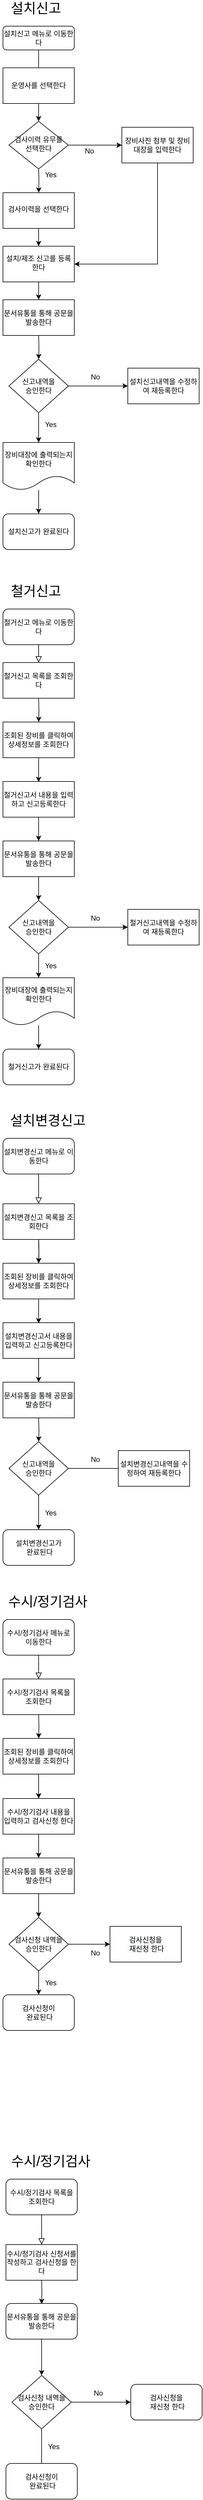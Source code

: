 <mxfile version="14.5.8" type="github">
  <diagram id="C5RBs43oDa-KdzZeNtuy" name="Page-1">
    <mxGraphModel dx="1422" dy="762" grid="1" gridSize="10" guides="1" tooltips="1" connect="1" arrows="1" fold="1" page="1" pageScale="1" pageWidth="827" pageHeight="1169" math="0" shadow="0">
      <root>
        <mxCell id="WIyWlLk6GJQsqaUBKTNV-0" />
        <mxCell id="WIyWlLk6GJQsqaUBKTNV-1" parent="WIyWlLk6GJQsqaUBKTNV-0" />
        <mxCell id="lxTzyP9Jyycn0VTd-L1F-77" value="" style="edgeStyle=orthogonalEdgeStyle;rounded=0;orthogonalLoop=1;jettySize=auto;html=1;" parent="WIyWlLk6GJQsqaUBKTNV-1" source="WIyWlLk6GJQsqaUBKTNV-3" edge="1">
          <mxGeometry relative="1" as="geometry">
            <mxPoint x="220" y="180" as="targetPoint" />
          </mxGeometry>
        </mxCell>
        <mxCell id="WIyWlLk6GJQsqaUBKTNV-3" value="설치신고 메뉴로 이동한다" style="rounded=1;whiteSpace=wrap;html=1;fontSize=12;glass=0;strokeWidth=1;shadow=0;" parent="WIyWlLk6GJQsqaUBKTNV-1" vertex="1">
          <mxGeometry x="160" y="80" width="120" height="40" as="geometry" />
        </mxCell>
        <mxCell id="Ld-m0rTdNNkQz6go5yyE-4" value="" style="edgeStyle=orthogonalEdgeStyle;rounded=0;orthogonalLoop=1;jettySize=auto;html=1;" parent="WIyWlLk6GJQsqaUBKTNV-1" edge="1">
          <mxGeometry relative="1" as="geometry">
            <mxPoint x="270" y="280" as="sourcePoint" />
            <mxPoint x="360" y="280" as="targetPoint" />
          </mxGeometry>
        </mxCell>
        <mxCell id="Ld-m0rTdNNkQz6go5yyE-38" value="" style="edgeStyle=orthogonalEdgeStyle;rounded=0;orthogonalLoop=1;jettySize=auto;html=1;" parent="WIyWlLk6GJQsqaUBKTNV-1" target="Ld-m0rTdNNkQz6go5yyE-37" edge="1">
          <mxGeometry relative="1" as="geometry">
            <mxPoint x="220" y="320" as="sourcePoint" />
          </mxGeometry>
        </mxCell>
        <mxCell id="WIyWlLk6GJQsqaUBKTNV-6" value="검사이력 유무를 선택한다" style="rhombus;whiteSpace=wrap;html=1;shadow=0;fontFamily=Helvetica;fontSize=12;align=center;strokeWidth=1;spacing=6;spacingTop=-4;" parent="WIyWlLk6GJQsqaUBKTNV-1" vertex="1">
          <mxGeometry x="170" y="240" width="100" height="80" as="geometry" />
        </mxCell>
        <mxCell id="Ld-m0rTdNNkQz6go5yyE-19" style="edgeStyle=orthogonalEdgeStyle;rounded=0;orthogonalLoop=1;jettySize=auto;html=1;entryX=1;entryY=0.5;entryDx=0;entryDy=0;" parent="WIyWlLk6GJQsqaUBKTNV-1" target="Ld-m0rTdNNkQz6go5yyE-39" edge="1">
          <mxGeometry relative="1" as="geometry">
            <mxPoint x="290" y="510" as="targetPoint" />
            <Array as="points">
              <mxPoint x="420" y="310" />
              <mxPoint x="420" y="480" />
            </Array>
            <mxPoint x="430" y="310" as="sourcePoint" />
          </mxGeometry>
        </mxCell>
        <mxCell id="Ld-m0rTdNNkQz6go5yyE-5" value="No" style="text;html=1;align=center;verticalAlign=middle;resizable=0;points=[];autosize=1;" parent="WIyWlLk6GJQsqaUBKTNV-1" vertex="1">
          <mxGeometry x="290" y="280" width="30" height="20" as="geometry" />
        </mxCell>
        <mxCell id="Ld-m0rTdNNkQz6go5yyE-27" value="" style="edgeStyle=orthogonalEdgeStyle;rounded=0;orthogonalLoop=1;jettySize=auto;html=1;entryX=0.5;entryY=0;entryDx=0;entryDy=0;" parent="WIyWlLk6GJQsqaUBKTNV-1" target="Ld-m0rTdNNkQz6go5yyE-28" edge="1">
          <mxGeometry relative="1" as="geometry">
            <mxPoint x="220" y="695" as="targetPoint" />
            <mxPoint x="220" y="600" as="sourcePoint" />
          </mxGeometry>
        </mxCell>
        <mxCell id="Ld-m0rTdNNkQz6go5yyE-46" value="" style="edgeStyle=orthogonalEdgeStyle;rounded=0;orthogonalLoop=1;jettySize=auto;html=1;" parent="WIyWlLk6GJQsqaUBKTNV-1" source="Ld-m0rTdNNkQz6go5yyE-28" edge="1">
          <mxGeometry relative="1" as="geometry">
            <mxPoint x="370" y="685" as="targetPoint" />
          </mxGeometry>
        </mxCell>
        <mxCell id="lxTzyP9Jyycn0VTd-L1F-40" value="" style="edgeStyle=orthogonalEdgeStyle;rounded=0;orthogonalLoop=1;jettySize=auto;html=1;" parent="WIyWlLk6GJQsqaUBKTNV-1" source="Ld-m0rTdNNkQz6go5yyE-28" target="lxTzyP9Jyycn0VTd-L1F-34" edge="1">
          <mxGeometry relative="1" as="geometry" />
        </mxCell>
        <mxCell id="Ld-m0rTdNNkQz6go5yyE-28" value="신고내역을 &lt;br&gt;승인한다" style="rhombus;whiteSpace=wrap;html=1;" parent="WIyWlLk6GJQsqaUBKTNV-1" vertex="1">
          <mxGeometry x="170" y="640" width="100" height="90" as="geometry" />
        </mxCell>
        <mxCell id="Ld-m0rTdNNkQz6go5yyE-31" value="No" style="text;html=1;align=center;verticalAlign=middle;resizable=0;points=[];autosize=1;" parent="WIyWlLk6GJQsqaUBKTNV-1" vertex="1">
          <mxGeometry x="300" y="660" width="30" height="20" as="geometry" />
        </mxCell>
        <mxCell id="Ld-m0rTdNNkQz6go5yyE-40" value="" style="edgeStyle=orthogonalEdgeStyle;rounded=0;orthogonalLoop=1;jettySize=auto;html=1;" parent="WIyWlLk6GJQsqaUBKTNV-1" source="Ld-m0rTdNNkQz6go5yyE-37" target="Ld-m0rTdNNkQz6go5yyE-39" edge="1">
          <mxGeometry relative="1" as="geometry" />
        </mxCell>
        <mxCell id="Ld-m0rTdNNkQz6go5yyE-37" value="검사이력을 선택한다" style="whiteSpace=wrap;html=1;shadow=0;strokeWidth=1;spacing=6;spacingTop=-4;" parent="WIyWlLk6GJQsqaUBKTNV-1" vertex="1">
          <mxGeometry x="160" y="360" width="120" height="60" as="geometry" />
        </mxCell>
        <mxCell id="Ld-m0rTdNNkQz6go5yyE-45" value="" style="edgeStyle=orthogonalEdgeStyle;rounded=0;orthogonalLoop=1;jettySize=auto;html=1;" parent="WIyWlLk6GJQsqaUBKTNV-1" source="Ld-m0rTdNNkQz6go5yyE-39" edge="1">
          <mxGeometry relative="1" as="geometry">
            <mxPoint x="220" y="540" as="targetPoint" />
          </mxGeometry>
        </mxCell>
        <mxCell id="Ld-m0rTdNNkQz6go5yyE-39" value="&lt;span&gt;설치/제조 신고를 등록한다&lt;/span&gt;" style="whiteSpace=wrap;html=1;shadow=0;strokeWidth=1;spacing=6;spacingTop=-4;" parent="WIyWlLk6GJQsqaUBKTNV-1" vertex="1">
          <mxGeometry x="160" y="450" width="120" height="60" as="geometry" />
        </mxCell>
        <mxCell id="Ld-m0rTdNNkQz6go5yyE-41" value="Yes" style="text;html=1;align=center;verticalAlign=middle;resizable=0;points=[];autosize=1;" parent="WIyWlLk6GJQsqaUBKTNV-1" vertex="1">
          <mxGeometry x="220" y="320" width="40" height="20" as="geometry" />
        </mxCell>
        <mxCell id="Ld-m0rTdNNkQz6go5yyE-42" value="Yes" style="text;html=1;align=center;verticalAlign=middle;resizable=0;points=[];autosize=1;" parent="WIyWlLk6GJQsqaUBKTNV-1" vertex="1">
          <mxGeometry x="220" y="740" width="40" height="20" as="geometry" />
        </mxCell>
        <mxCell id="Ld-m0rTdNNkQz6go5yyE-43" value="설치신고가 완료된다" style="rounded=1;whiteSpace=wrap;html=1;" parent="WIyWlLk6GJQsqaUBKTNV-1" vertex="1">
          <mxGeometry x="160" y="900" width="120" height="60" as="geometry" />
        </mxCell>
        <mxCell id="lxTzyP9Jyycn0VTd-L1F-11" value="" style="rounded=0;html=1;jettySize=auto;orthogonalLoop=1;fontSize=11;endArrow=block;endFill=0;endSize=8;strokeWidth=1;shadow=0;labelBackgroundColor=none;edgeStyle=orthogonalEdgeStyle;" parent="WIyWlLk6GJQsqaUBKTNV-1" source="lxTzyP9Jyycn0VTd-L1F-12" target="lxTzyP9Jyycn0VTd-L1F-33" edge="1">
          <mxGeometry relative="1" as="geometry">
            <mxPoint x="220" y="1150" as="targetPoint" />
          </mxGeometry>
        </mxCell>
        <mxCell id="lxTzyP9Jyycn0VTd-L1F-12" value="철거신고 메뉴로 이동한다" style="rounded=1;whiteSpace=wrap;html=1;fontSize=12;glass=0;strokeWidth=1;shadow=0;" parent="WIyWlLk6GJQsqaUBKTNV-1" vertex="1">
          <mxGeometry x="160" y="1060" width="120" height="60" as="geometry" />
        </mxCell>
        <mxCell id="lxTzyP9Jyycn0VTd-L1F-14" value="" style="edgeStyle=orthogonalEdgeStyle;rounded=0;orthogonalLoop=1;jettySize=auto;html=1;" parent="WIyWlLk6GJQsqaUBKTNV-1" edge="1">
          <mxGeometry relative="1" as="geometry">
            <mxPoint x="220" y="1210" as="sourcePoint" />
            <mxPoint x="220" y="1250" as="targetPoint" />
          </mxGeometry>
        </mxCell>
        <mxCell id="lxTzyP9Jyycn0VTd-L1F-84" value="" style="edgeStyle=orthogonalEdgeStyle;rounded=0;orthogonalLoop=1;jettySize=auto;html=1;" parent="WIyWlLk6GJQsqaUBKTNV-1" edge="1">
          <mxGeometry relative="1" as="geometry">
            <mxPoint x="220" y="1310" as="sourcePoint" />
            <mxPoint x="220" y="1351" as="targetPoint" />
          </mxGeometry>
        </mxCell>
        <mxCell id="lxTzyP9Jyycn0VTd-L1F-21" value="" style="edgeStyle=orthogonalEdgeStyle;rounded=0;orthogonalLoop=1;jettySize=auto;html=1;entryX=0.5;entryY=0;entryDx=0;entryDy=0;" parent="WIyWlLk6GJQsqaUBKTNV-1" source="lxTzyP9Jyycn0VTd-L1F-23" target="lxTzyP9Jyycn0VTd-L1F-36" edge="1">
          <mxGeometry relative="1" as="geometry">
            <mxPoint x="220" y="1970" as="targetPoint" />
          </mxGeometry>
        </mxCell>
        <mxCell id="lxTzyP9Jyycn0VTd-L1F-22" value="" style="edgeStyle=orthogonalEdgeStyle;rounded=0;orthogonalLoop=1;jettySize=auto;html=1;" parent="WIyWlLk6GJQsqaUBKTNV-1" source="lxTzyP9Jyycn0VTd-L1F-23" edge="1">
          <mxGeometry relative="1" as="geometry">
            <mxPoint x="370" y="1595" as="targetPoint" />
          </mxGeometry>
        </mxCell>
        <mxCell id="lxTzyP9Jyycn0VTd-L1F-23" value="신고내역을 &lt;br&gt;승인한다" style="rhombus;whiteSpace=wrap;html=1;" parent="WIyWlLk6GJQsqaUBKTNV-1" vertex="1">
          <mxGeometry x="170" y="1550" width="100" height="90" as="geometry" />
        </mxCell>
        <mxCell id="lxTzyP9Jyycn0VTd-L1F-24" value="No" style="text;html=1;align=center;verticalAlign=middle;resizable=0;points=[];autosize=1;" parent="WIyWlLk6GJQsqaUBKTNV-1" vertex="1">
          <mxGeometry x="300" y="1570" width="30" height="20" as="geometry" />
        </mxCell>
        <mxCell id="lxTzyP9Jyycn0VTd-L1F-31" value="Yes" style="text;html=1;align=center;verticalAlign=middle;resizable=0;points=[];autosize=1;" parent="WIyWlLk6GJQsqaUBKTNV-1" vertex="1">
          <mxGeometry x="220" y="1650" width="40" height="20" as="geometry" />
        </mxCell>
        <mxCell id="lxTzyP9Jyycn0VTd-L1F-32" value="철거신고가 완료된다" style="rounded=1;whiteSpace=wrap;html=1;" parent="WIyWlLk6GJQsqaUBKTNV-1" vertex="1">
          <mxGeometry x="160" y="1800" width="120" height="60" as="geometry" />
        </mxCell>
        <mxCell id="lxTzyP9Jyycn0VTd-L1F-33" value="철거신고 목록을 조회한다" style="rounded=0;whiteSpace=wrap;html=1;" parent="WIyWlLk6GJQsqaUBKTNV-1" vertex="1">
          <mxGeometry x="160" y="1150" width="120" height="60" as="geometry" />
        </mxCell>
        <mxCell id="lxTzyP9Jyycn0VTd-L1F-82" value="" style="edgeStyle=orthogonalEdgeStyle;rounded=0;orthogonalLoop=1;jettySize=auto;html=1;" parent="WIyWlLk6GJQsqaUBKTNV-1" source="lxTzyP9Jyycn0VTd-L1F-34" target="Ld-m0rTdNNkQz6go5yyE-43" edge="1">
          <mxGeometry relative="1" as="geometry" />
        </mxCell>
        <mxCell id="lxTzyP9Jyycn0VTd-L1F-34" value="장비대장에 출력되는지 확인한다" style="shape=document;whiteSpace=wrap;html=1;boundedLbl=1;" parent="WIyWlLk6GJQsqaUBKTNV-1" vertex="1">
          <mxGeometry x="160" y="780" width="120" height="80" as="geometry" />
        </mxCell>
        <mxCell id="lxTzyP9Jyycn0VTd-L1F-38" value="" style="edgeStyle=orthogonalEdgeStyle;rounded=0;orthogonalLoop=1;jettySize=auto;html=1;" parent="WIyWlLk6GJQsqaUBKTNV-1" source="lxTzyP9Jyycn0VTd-L1F-36" target="lxTzyP9Jyycn0VTd-L1F-32" edge="1">
          <mxGeometry relative="1" as="geometry" />
        </mxCell>
        <mxCell id="lxTzyP9Jyycn0VTd-L1F-36" value="장비대장에 출력되는지 확인한다" style="shape=document;whiteSpace=wrap;html=1;boundedLbl=1;" parent="WIyWlLk6GJQsqaUBKTNV-1" vertex="1">
          <mxGeometry x="160" y="1680" width="120" height="80" as="geometry" />
        </mxCell>
        <mxCell id="lxTzyP9Jyycn0VTd-L1F-42" value="" style="rounded=0;html=1;jettySize=auto;orthogonalLoop=1;fontSize=11;endArrow=block;endFill=0;endSize=8;strokeWidth=1;shadow=0;labelBackgroundColor=none;edgeStyle=orthogonalEdgeStyle;" parent="WIyWlLk6GJQsqaUBKTNV-1" source="lxTzyP9Jyycn0VTd-L1F-43" edge="1">
          <mxGeometry relative="1" as="geometry">
            <mxPoint x="220" y="2060" as="targetPoint" />
          </mxGeometry>
        </mxCell>
        <mxCell id="lxTzyP9Jyycn0VTd-L1F-43" value="설치변경신고 메뉴로 이동한다" style="rounded=1;whiteSpace=wrap;html=1;fontSize=12;glass=0;strokeWidth=1;shadow=0;" parent="WIyWlLk6GJQsqaUBKTNV-1" vertex="1">
          <mxGeometry x="160" y="1950" width="120" height="60" as="geometry" />
        </mxCell>
        <mxCell id="lxTzyP9Jyycn0VTd-L1F-44" value="" style="edgeStyle=orthogonalEdgeStyle;rounded=0;orthogonalLoop=1;jettySize=auto;html=1;" parent="WIyWlLk6GJQsqaUBKTNV-1" edge="1">
          <mxGeometry relative="1" as="geometry">
            <mxPoint x="220" y="2120" as="sourcePoint" />
            <mxPoint x="220" y="2160" as="targetPoint" />
          </mxGeometry>
        </mxCell>
        <mxCell id="lxTzyP9Jyycn0VTd-L1F-45" value="" style="edgeStyle=orthogonalEdgeStyle;rounded=0;orthogonalLoop=1;jettySize=auto;html=1;entryX=0.5;entryY=0;entryDx=0;entryDy=0;" parent="WIyWlLk6GJQsqaUBKTNV-1" target="lxTzyP9Jyycn0VTd-L1F-49" edge="1">
          <mxGeometry relative="1" as="geometry">
            <mxPoint x="220" y="2726" as="targetPoint" />
            <mxPoint x="220" y="2420" as="sourcePoint" />
          </mxGeometry>
        </mxCell>
        <mxCell id="lxTzyP9Jyycn0VTd-L1F-47" value="" style="edgeStyle=orthogonalEdgeStyle;rounded=0;orthogonalLoop=1;jettySize=auto;html=1;entryX=0.5;entryY=0;entryDx=0;entryDy=0;" parent="WIyWlLk6GJQsqaUBKTNV-1" source="lxTzyP9Jyycn0VTd-L1F-49" edge="1" target="lxTzyP9Jyycn0VTd-L1F-54">
          <mxGeometry relative="1" as="geometry">
            <mxPoint x="220" y="2630" as="targetPoint" />
          </mxGeometry>
        </mxCell>
        <mxCell id="lxTzyP9Jyycn0VTd-L1F-48" value="" style="edgeStyle=orthogonalEdgeStyle;rounded=0;orthogonalLoop=1;jettySize=auto;html=1;" parent="WIyWlLk6GJQsqaUBKTNV-1" source="lxTzyP9Jyycn0VTd-L1F-49" edge="1">
          <mxGeometry relative="1" as="geometry">
            <mxPoint x="370" y="2505" as="targetPoint" />
          </mxGeometry>
        </mxCell>
        <mxCell id="lxTzyP9Jyycn0VTd-L1F-49" value="신고내역을 &lt;br&gt;승인한다" style="rhombus;whiteSpace=wrap;html=1;" parent="WIyWlLk6GJQsqaUBKTNV-1" vertex="1">
          <mxGeometry x="170" y="2460" width="100" height="90" as="geometry" />
        </mxCell>
        <mxCell id="lxTzyP9Jyycn0VTd-L1F-50" value="No" style="text;html=1;align=center;verticalAlign=middle;resizable=0;points=[];autosize=1;" parent="WIyWlLk6GJQsqaUBKTNV-1" vertex="1">
          <mxGeometry x="300" y="2480" width="30" height="20" as="geometry" />
        </mxCell>
        <mxCell id="lxTzyP9Jyycn0VTd-L1F-53" value="Yes" style="text;html=1;align=center;verticalAlign=middle;resizable=0;points=[];autosize=1;" parent="WIyWlLk6GJQsqaUBKTNV-1" vertex="1">
          <mxGeometry x="220" y="2570" width="40" height="20" as="geometry" />
        </mxCell>
        <mxCell id="lxTzyP9Jyycn0VTd-L1F-54" value="설치변경신고가&lt;br&gt;&amp;nbsp;완료된다" style="rounded=1;whiteSpace=wrap;html=1;" parent="WIyWlLk6GJQsqaUBKTNV-1" vertex="1">
          <mxGeometry x="160" y="2608" width="120" height="60" as="geometry" />
        </mxCell>
        <mxCell id="lxTzyP9Jyycn0VTd-L1F-59" value="&lt;font style=&quot;font-size: 23px&quot;&gt;설치신고&lt;/font&gt;" style="text;html=1;align=center;verticalAlign=middle;resizable=0;points=[];autosize=1;strokeColor=none;" parent="WIyWlLk6GJQsqaUBKTNV-1" vertex="1">
          <mxGeometry x="160" y="40" width="110" height="20" as="geometry" />
        </mxCell>
        <mxCell id="lxTzyP9Jyycn0VTd-L1F-60" value="&lt;font style=&quot;font-size: 23px&quot;&gt;설치변경신고&lt;/font&gt;" style="text;html=1;align=center;verticalAlign=middle;resizable=0;points=[];autosize=1;strokeColor=none;" parent="WIyWlLk6GJQsqaUBKTNV-1" vertex="1">
          <mxGeometry x="160" y="1910" width="150" height="20" as="geometry" />
        </mxCell>
        <mxCell id="lxTzyP9Jyycn0VTd-L1F-61" value="&lt;font style=&quot;font-size: 23px&quot;&gt;철거신고&lt;/font&gt;" style="text;html=1;align=center;verticalAlign=middle;resizable=0;points=[];autosize=1;strokeColor=none;" parent="WIyWlLk6GJQsqaUBKTNV-1" vertex="1">
          <mxGeometry x="160" y="1020" width="110" height="20" as="geometry" />
        </mxCell>
        <mxCell id="lxTzyP9Jyycn0VTd-L1F-62" value="" style="rounded=0;html=1;jettySize=auto;orthogonalLoop=1;fontSize=11;endArrow=block;endFill=0;endSize=8;strokeWidth=1;shadow=0;labelBackgroundColor=none;edgeStyle=orthogonalEdgeStyle;" parent="WIyWlLk6GJQsqaUBKTNV-1" source="lxTzyP9Jyycn0VTd-L1F-63" target="lxTzyP9Jyycn0VTd-L1F-74" edge="1">
          <mxGeometry relative="1" as="geometry">
            <mxPoint x="220" y="2849" as="targetPoint" />
          </mxGeometry>
        </mxCell>
        <mxCell id="lxTzyP9Jyycn0VTd-L1F-63" value="수시/정기검사 메뉴로 이동한다" style="rounded=1;whiteSpace=wrap;html=1;fontSize=12;glass=0;strokeWidth=1;shadow=0;" parent="WIyWlLk6GJQsqaUBKTNV-1" vertex="1">
          <mxGeometry x="160" y="2759" width="120" height="60" as="geometry" />
        </mxCell>
        <mxCell id="lxTzyP9Jyycn0VTd-L1F-64" value="" style="edgeStyle=orthogonalEdgeStyle;rounded=0;orthogonalLoop=1;jettySize=auto;html=1;" parent="WIyWlLk6GJQsqaUBKTNV-1" edge="1">
          <mxGeometry relative="1" as="geometry">
            <mxPoint x="220" y="2919" as="sourcePoint" />
            <mxPoint x="220" y="2959" as="targetPoint" />
          </mxGeometry>
        </mxCell>
        <mxCell id="lxTzyP9Jyycn0VTd-L1F-65" value="" style="edgeStyle=orthogonalEdgeStyle;rounded=0;orthogonalLoop=1;jettySize=auto;html=1;entryX=0.5;entryY=0;entryDx=0;entryDy=0;" parent="WIyWlLk6GJQsqaUBKTNV-1" target="lxTzyP9Jyycn0VTd-L1F-69" edge="1">
          <mxGeometry relative="1" as="geometry">
            <mxPoint x="215" y="3535" as="targetPoint" />
            <mxPoint x="215" y="3220" as="sourcePoint" />
            <Array as="points">
              <mxPoint x="220" y="3220" />
            </Array>
          </mxGeometry>
        </mxCell>
        <mxCell id="lxTzyP9Jyycn0VTd-L1F-67" value="" style="edgeStyle=orthogonalEdgeStyle;rounded=0;orthogonalLoop=1;jettySize=auto;html=1;" parent="WIyWlLk6GJQsqaUBKTNV-1" source="lxTzyP9Jyycn0VTd-L1F-69" edge="1">
          <mxGeometry relative="1" as="geometry">
            <mxPoint x="220" y="3390" as="targetPoint" />
          </mxGeometry>
        </mxCell>
        <mxCell id="lxTzyP9Jyycn0VTd-L1F-68" value="" style="edgeStyle=orthogonalEdgeStyle;rounded=0;orthogonalLoop=1;jettySize=auto;html=1;entryX=0;entryY=0.5;entryDx=0;entryDy=0;" parent="WIyWlLk6GJQsqaUBKTNV-1" source="lxTzyP9Jyycn0VTd-L1F-69" target="wN_w3vvfWrjO0FIOCe-q-33" edge="1">
          <mxGeometry relative="1" as="geometry">
            <mxPoint x="345" y="3305" as="targetPoint" />
          </mxGeometry>
        </mxCell>
        <mxCell id="lxTzyP9Jyycn0VTd-L1F-69" value="검사신청 내역을 &lt;br&gt;승인한다" style="rhombus;whiteSpace=wrap;html=1;" parent="WIyWlLk6GJQsqaUBKTNV-1" vertex="1">
          <mxGeometry x="170" y="3260" width="100" height="90" as="geometry" />
        </mxCell>
        <mxCell id="lxTzyP9Jyycn0VTd-L1F-70" value="No" style="text;html=1;align=center;verticalAlign=middle;resizable=0;points=[];autosize=1;" parent="WIyWlLk6GJQsqaUBKTNV-1" vertex="1">
          <mxGeometry x="300" y="3310" width="30" height="20" as="geometry" />
        </mxCell>
        <mxCell id="lxTzyP9Jyycn0VTd-L1F-72" value="Yes" style="text;html=1;align=center;verticalAlign=middle;resizable=0;points=[];autosize=1;" parent="WIyWlLk6GJQsqaUBKTNV-1" vertex="1">
          <mxGeometry x="220" y="3360" width="40" height="20" as="geometry" />
        </mxCell>
        <mxCell id="lxTzyP9Jyycn0VTd-L1F-73" value="검사신청이&lt;br&gt;&amp;nbsp;완료된다" style="rounded=1;whiteSpace=wrap;html=1;" parent="WIyWlLk6GJQsqaUBKTNV-1" vertex="1">
          <mxGeometry x="160" y="3390" width="120" height="60" as="geometry" />
        </mxCell>
        <mxCell id="lxTzyP9Jyycn0VTd-L1F-74" value="수시/정기검사 목록을 조회한다" style="rounded=0;whiteSpace=wrap;html=1;" parent="WIyWlLk6GJQsqaUBKTNV-1" vertex="1">
          <mxGeometry x="160" y="2859" width="120" height="60" as="geometry" />
        </mxCell>
        <mxCell id="lxTzyP9Jyycn0VTd-L1F-75" value="&lt;font style=&quot;font-size: 23px&quot;&gt;수시/정기검사&lt;/font&gt;" style="text;html=1;align=center;verticalAlign=middle;resizable=0;points=[];autosize=1;strokeColor=none;" parent="WIyWlLk6GJQsqaUBKTNV-1" vertex="1">
          <mxGeometry x="155" y="2719" width="160" height="20" as="geometry" />
        </mxCell>
        <mxCell id="lxTzyP9Jyycn0VTd-L1F-80" style="edgeStyle=orthogonalEdgeStyle;rounded=0;orthogonalLoop=1;jettySize=auto;html=1;exitX=0.5;exitY=1;exitDx=0;exitDy=0;entryX=0.5;entryY=0;entryDx=0;entryDy=0;" parent="WIyWlLk6GJQsqaUBKTNV-1" source="lxTzyP9Jyycn0VTd-L1F-79" target="WIyWlLk6GJQsqaUBKTNV-6" edge="1">
          <mxGeometry relative="1" as="geometry" />
        </mxCell>
        <mxCell id="lxTzyP9Jyycn0VTd-L1F-79" value="운영사를 선택한다" style="rounded=0;whiteSpace=wrap;html=1;" parent="WIyWlLk6GJQsqaUBKTNV-1" vertex="1">
          <mxGeometry x="160" y="150" width="120" height="60" as="geometry" />
        </mxCell>
        <mxCell id="lxTzyP9Jyycn0VTd-L1F-86" value="&lt;span&gt;조회된 장비를 클릭하여 상세정보를 조회한다&lt;/span&gt;" style="rounded=0;whiteSpace=wrap;html=1;" parent="WIyWlLk6GJQsqaUBKTNV-1" vertex="1">
          <mxGeometry x="160" y="1250" width="120" height="60" as="geometry" />
        </mxCell>
        <mxCell id="lxTzyP9Jyycn0VTd-L1F-93" value="" style="edgeStyle=orthogonalEdgeStyle;rounded=0;orthogonalLoop=1;jettySize=auto;html=1;" parent="WIyWlLk6GJQsqaUBKTNV-1" source="lxTzyP9Jyycn0VTd-L1F-87" target="lxTzyP9Jyycn0VTd-L1F-91" edge="1">
          <mxGeometry relative="1" as="geometry" />
        </mxCell>
        <mxCell id="lxTzyP9Jyycn0VTd-L1F-87" value="&lt;span&gt;철거신고서 내용을 입력하고 신고등록한다&lt;/span&gt;" style="rounded=0;whiteSpace=wrap;html=1;" parent="WIyWlLk6GJQsqaUBKTNV-1" vertex="1">
          <mxGeometry x="160" y="1350" width="120" height="60" as="geometry" />
        </mxCell>
        <mxCell id="lxTzyP9Jyycn0VTd-L1F-88" value="철거신고내역을 수정하여 재등록한다" style="rounded=0;whiteSpace=wrap;html=1;" parent="WIyWlLk6GJQsqaUBKTNV-1" vertex="1">
          <mxGeometry x="370" y="1565" width="120" height="60" as="geometry" />
        </mxCell>
        <mxCell id="lxTzyP9Jyycn0VTd-L1F-89" value="&lt;span&gt;설치신고내역을 수정하여 재등록한다&lt;/span&gt;" style="rounded=0;whiteSpace=wrap;html=1;" parent="WIyWlLk6GJQsqaUBKTNV-1" vertex="1">
          <mxGeometry x="370" y="655" width="120" height="60" as="geometry" />
        </mxCell>
        <mxCell id="lxTzyP9Jyycn0VTd-L1F-90" value="&lt;span&gt;장비사진 첨부 및 장비대장을 입력한다&lt;/span&gt;" style="rounded=0;whiteSpace=wrap;html=1;" parent="WIyWlLk6GJQsqaUBKTNV-1" vertex="1">
          <mxGeometry x="360" y="250" width="120" height="60" as="geometry" />
        </mxCell>
        <mxCell id="lxTzyP9Jyycn0VTd-L1F-94" value="" style="edgeStyle=orthogonalEdgeStyle;rounded=0;orthogonalLoop=1;jettySize=auto;html=1;" parent="WIyWlLk6GJQsqaUBKTNV-1" source="lxTzyP9Jyycn0VTd-L1F-91" target="lxTzyP9Jyycn0VTd-L1F-23" edge="1">
          <mxGeometry relative="1" as="geometry" />
        </mxCell>
        <mxCell id="lxTzyP9Jyycn0VTd-L1F-91" value="&lt;span&gt;문서유통을 통해 공문을 발송한다&lt;/span&gt;" style="rounded=0;whiteSpace=wrap;html=1;" parent="WIyWlLk6GJQsqaUBKTNV-1" vertex="1">
          <mxGeometry x="160" y="1450" width="120" height="60" as="geometry" />
        </mxCell>
        <mxCell id="wN_w3vvfWrjO0FIOCe-q-0" value="" style="edgeStyle=orthogonalEdgeStyle;rounded=0;orthogonalLoop=1;jettySize=auto;html=1;" edge="1" parent="WIyWlLk6GJQsqaUBKTNV-1">
          <mxGeometry relative="1" as="geometry">
            <mxPoint x="220" y="2120" as="sourcePoint" />
            <mxPoint x="220" y="2160" as="targetPoint" />
          </mxGeometry>
        </mxCell>
        <mxCell id="wN_w3vvfWrjO0FIOCe-q-1" value="" style="edgeStyle=orthogonalEdgeStyle;rounded=0;orthogonalLoop=1;jettySize=auto;html=1;" edge="1" parent="WIyWlLk6GJQsqaUBKTNV-1">
          <mxGeometry relative="1" as="geometry">
            <mxPoint x="220" y="2220" as="sourcePoint" />
            <mxPoint x="220" y="2261" as="targetPoint" />
          </mxGeometry>
        </mxCell>
        <mxCell id="wN_w3vvfWrjO0FIOCe-q-2" value="설치변경신고 목록을 조회한다" style="rounded=0;whiteSpace=wrap;html=1;" vertex="1" parent="WIyWlLk6GJQsqaUBKTNV-1">
          <mxGeometry x="160" y="2060" width="120" height="60" as="geometry" />
        </mxCell>
        <mxCell id="wN_w3vvfWrjO0FIOCe-q-3" value="&lt;span&gt;조회된 장비를 클릭하여 상세정보를 조회한다&lt;/span&gt;" style="rounded=0;whiteSpace=wrap;html=1;" vertex="1" parent="WIyWlLk6GJQsqaUBKTNV-1">
          <mxGeometry x="160" y="2160" width="120" height="60" as="geometry" />
        </mxCell>
        <mxCell id="wN_w3vvfWrjO0FIOCe-q-6" value="" style="edgeStyle=orthogonalEdgeStyle;rounded=0;orthogonalLoop=1;jettySize=auto;html=1;" edge="1" parent="WIyWlLk6GJQsqaUBKTNV-1" source="wN_w3vvfWrjO0FIOCe-q-4" target="wN_w3vvfWrjO0FIOCe-q-5">
          <mxGeometry relative="1" as="geometry" />
        </mxCell>
        <mxCell id="wN_w3vvfWrjO0FIOCe-q-4" value="&lt;span&gt;설치변경신고서 내용을 입력하고 신고등록한다&lt;/span&gt;" style="rounded=0;whiteSpace=wrap;html=1;" vertex="1" parent="WIyWlLk6GJQsqaUBKTNV-1">
          <mxGeometry x="160" y="2260" width="120" height="60" as="geometry" />
        </mxCell>
        <mxCell id="wN_w3vvfWrjO0FIOCe-q-5" value="&#xa;&#xa;&lt;span style=&quot;color: rgb(0, 0, 0); font-family: helvetica; font-size: 12px; font-style: normal; font-weight: 400; letter-spacing: normal; text-align: center; text-indent: 0px; text-transform: none; word-spacing: 0px; background-color: rgb(248, 249, 250); display: inline; float: none;&quot;&gt;문서유통을 통해 공문을 발송한다&lt;/span&gt;&#xa;&#xa;" style="rounded=0;whiteSpace=wrap;html=1;" vertex="1" parent="WIyWlLk6GJQsqaUBKTNV-1">
          <mxGeometry x="160" y="2360" width="120" height="60" as="geometry" />
        </mxCell>
        <mxCell id="wN_w3vvfWrjO0FIOCe-q-7" value="설치변경신고내역을 수정하여 재등록한다" style="rounded=0;whiteSpace=wrap;html=1;" vertex="1" parent="WIyWlLk6GJQsqaUBKTNV-1">
          <mxGeometry x="354" y="2475" width="120" height="60" as="geometry" />
        </mxCell>
        <mxCell id="wN_w3vvfWrjO0FIOCe-q-8" value="&#xa;&#xa;&lt;span style=&quot;color: rgb(0, 0, 0); font-family: helvetica; font-size: 12px; font-style: normal; font-weight: 400; letter-spacing: normal; text-align: center; text-indent: 0px; text-transform: none; word-spacing: 0px; background-color: rgb(248, 249, 250); display: inline; float: none;&quot;&gt;문서유통을 통해 공문을 발송한다&lt;/span&gt;&#xa;&#xa;" style="rounded=0;whiteSpace=wrap;html=1;" vertex="1" parent="WIyWlLk6GJQsqaUBKTNV-1">
          <mxGeometry x="160" y="540" width="120" height="60" as="geometry" />
        </mxCell>
        <mxCell id="wN_w3vvfWrjO0FIOCe-q-9" value="" style="rounded=0;html=1;jettySize=auto;orthogonalLoop=1;fontSize=11;endArrow=block;endFill=0;endSize=8;strokeWidth=1;shadow=0;labelBackgroundColor=none;edgeStyle=orthogonalEdgeStyle;" edge="1" parent="WIyWlLk6GJQsqaUBKTNV-1" source="wN_w3vvfWrjO0FIOCe-q-10" target="wN_w3vvfWrjO0FIOCe-q-21">
          <mxGeometry relative="1" as="geometry">
            <mxPoint x="225" y="3790" as="targetPoint" />
          </mxGeometry>
        </mxCell>
        <mxCell id="wN_w3vvfWrjO0FIOCe-q-10" value="수시/정기검사 목록을 조회한다" style="rounded=1;whiteSpace=wrap;html=1;fontSize=12;glass=0;strokeWidth=1;shadow=0;" vertex="1" parent="WIyWlLk6GJQsqaUBKTNV-1">
          <mxGeometry x="165" y="3700" width="120" height="60" as="geometry" />
        </mxCell>
        <mxCell id="wN_w3vvfWrjO0FIOCe-q-11" value="" style="edgeStyle=orthogonalEdgeStyle;rounded=0;orthogonalLoop=1;jettySize=auto;html=1;" edge="1" parent="WIyWlLk6GJQsqaUBKTNV-1">
          <mxGeometry relative="1" as="geometry">
            <mxPoint x="225" y="3870" as="sourcePoint" />
            <mxPoint x="225" y="3910" as="targetPoint" />
          </mxGeometry>
        </mxCell>
        <mxCell id="wN_w3vvfWrjO0FIOCe-q-12" value="" style="edgeStyle=orthogonalEdgeStyle;rounded=0;orthogonalLoop=1;jettySize=auto;html=1;entryX=0.5;entryY=0;entryDx=0;entryDy=0;" edge="1" parent="WIyWlLk6GJQsqaUBKTNV-1" source="wN_w3vvfWrjO0FIOCe-q-13" target="wN_w3vvfWrjO0FIOCe-q-16">
          <mxGeometry relative="1" as="geometry">
            <mxPoint x="225" y="4275" as="targetPoint" />
          </mxGeometry>
        </mxCell>
        <mxCell id="wN_w3vvfWrjO0FIOCe-q-13" value="문서유통을 통해 공문을 발송한다" style="whiteSpace=wrap;html=1;rounded=1;shadow=0;strokeWidth=1;glass=0;" vertex="1" parent="WIyWlLk6GJQsqaUBKTNV-1">
          <mxGeometry x="165" y="3909" width="120" height="60" as="geometry" />
        </mxCell>
        <mxCell id="wN_w3vvfWrjO0FIOCe-q-14" value="" style="edgeStyle=orthogonalEdgeStyle;rounded=0;orthogonalLoop=1;jettySize=auto;html=1;entryX=0.5;entryY=0;entryDx=0;entryDy=0;" edge="1" parent="WIyWlLk6GJQsqaUBKTNV-1" source="wN_w3vvfWrjO0FIOCe-q-16">
          <mxGeometry relative="1" as="geometry">
            <mxPoint x="225" y="4200" as="targetPoint" />
          </mxGeometry>
        </mxCell>
        <mxCell id="wN_w3vvfWrjO0FIOCe-q-15" value="" style="edgeStyle=orthogonalEdgeStyle;rounded=0;orthogonalLoop=1;jettySize=auto;html=1;" edge="1" parent="WIyWlLk6GJQsqaUBKTNV-1" source="wN_w3vvfWrjO0FIOCe-q-16" target="wN_w3vvfWrjO0FIOCe-q-18">
          <mxGeometry relative="1" as="geometry" />
        </mxCell>
        <mxCell id="wN_w3vvfWrjO0FIOCe-q-16" value="검사신청 내역을 &lt;br&gt;승인한다" style="rhombus;whiteSpace=wrap;html=1;" vertex="1" parent="WIyWlLk6GJQsqaUBKTNV-1">
          <mxGeometry x="175" y="4030" width="100" height="90" as="geometry" />
        </mxCell>
        <mxCell id="wN_w3vvfWrjO0FIOCe-q-17" value="No" style="text;html=1;align=center;verticalAlign=middle;resizable=0;points=[];autosize=1;" vertex="1" parent="WIyWlLk6GJQsqaUBKTNV-1">
          <mxGeometry x="305" y="4050" width="30" height="20" as="geometry" />
        </mxCell>
        <mxCell id="wN_w3vvfWrjO0FIOCe-q-18" value="검사신청을&lt;br&gt;&amp;nbsp;재신청 한다" style="rounded=1;whiteSpace=wrap;html=1;" vertex="1" parent="WIyWlLk6GJQsqaUBKTNV-1">
          <mxGeometry x="375" y="4045" width="120" height="60" as="geometry" />
        </mxCell>
        <mxCell id="wN_w3vvfWrjO0FIOCe-q-19" value="Yes" style="text;html=1;align=center;verticalAlign=middle;resizable=0;points=[];autosize=1;" vertex="1" parent="WIyWlLk6GJQsqaUBKTNV-1">
          <mxGeometry x="225" y="4140" width="40" height="20" as="geometry" />
        </mxCell>
        <mxCell id="wN_w3vvfWrjO0FIOCe-q-20" value="검사신청이&lt;br&gt;&amp;nbsp;완료된다" style="rounded=1;whiteSpace=wrap;html=1;" vertex="1" parent="WIyWlLk6GJQsqaUBKTNV-1">
          <mxGeometry x="165" y="4178" width="120" height="60" as="geometry" />
        </mxCell>
        <mxCell id="wN_w3vvfWrjO0FIOCe-q-21" value="수시/정기검사 신청서를 작성하고 검사신청을 한다" style="rounded=0;whiteSpace=wrap;html=1;" vertex="1" parent="WIyWlLk6GJQsqaUBKTNV-1">
          <mxGeometry x="165" y="3810" width="120" height="60" as="geometry" />
        </mxCell>
        <mxCell id="wN_w3vvfWrjO0FIOCe-q-22" value="&lt;font style=&quot;font-size: 23px&quot;&gt;수시/정기검사&lt;/font&gt;" style="text;html=1;align=center;verticalAlign=middle;resizable=0;points=[];autosize=1;strokeColor=none;" vertex="1" parent="WIyWlLk6GJQsqaUBKTNV-1">
          <mxGeometry x="160" y="3660" width="160" height="20" as="geometry" />
        </mxCell>
        <mxCell id="wN_w3vvfWrjO0FIOCe-q-28" value="" style="edgeStyle=orthogonalEdgeStyle;rounded=0;orthogonalLoop=1;jettySize=auto;html=1;" edge="1" parent="WIyWlLk6GJQsqaUBKTNV-1">
          <mxGeometry relative="1" as="geometry">
            <mxPoint x="220" y="3019" as="sourcePoint" />
            <mxPoint x="220" y="3060" as="targetPoint" />
          </mxGeometry>
        </mxCell>
        <mxCell id="wN_w3vvfWrjO0FIOCe-q-30" value="&lt;span&gt;조회된 장비를 클릭하여 상세정보를 조회한다&lt;/span&gt;" style="rounded=0;whiteSpace=wrap;html=1;" vertex="1" parent="WIyWlLk6GJQsqaUBKTNV-1">
          <mxGeometry x="160" y="2959" width="120" height="60" as="geometry" />
        </mxCell>
        <mxCell id="wN_w3vvfWrjO0FIOCe-q-35" value="" style="edgeStyle=orthogonalEdgeStyle;rounded=0;orthogonalLoop=1;jettySize=auto;html=1;" edge="1" parent="WIyWlLk6GJQsqaUBKTNV-1" source="wN_w3vvfWrjO0FIOCe-q-31" target="wN_w3vvfWrjO0FIOCe-q-32">
          <mxGeometry relative="1" as="geometry" />
        </mxCell>
        <mxCell id="wN_w3vvfWrjO0FIOCe-q-31" value="&lt;span&gt;수시/정기검사 내용을 입력하고 검사신청 한다&lt;/span&gt;" style="rounded=0;whiteSpace=wrap;html=1;" vertex="1" parent="WIyWlLk6GJQsqaUBKTNV-1">
          <mxGeometry x="160" y="3060" width="120" height="60" as="geometry" />
        </mxCell>
        <mxCell id="wN_w3vvfWrjO0FIOCe-q-32" value="&lt;span&gt;문서유통을 통해 공문을 발송한다&lt;/span&gt;" style="rounded=0;whiteSpace=wrap;html=1;" vertex="1" parent="WIyWlLk6GJQsqaUBKTNV-1">
          <mxGeometry x="160" y="3160" width="120" height="60" as="geometry" />
        </mxCell>
        <mxCell id="wN_w3vvfWrjO0FIOCe-q-33" value="&#xa;&#xa;&lt;span style=&quot;color: rgb(0, 0, 0); font-family: helvetica; font-size: 12px; font-style: normal; font-weight: 400; letter-spacing: normal; text-align: center; text-indent: 0px; text-transform: none; word-spacing: 0px; background-color: rgb(248, 249, 250); display: inline; float: none;&quot;&gt;검사신청을&lt;/span&gt;&lt;br style=&quot;color: rgb(0, 0, 0); font-family: helvetica; font-size: 12px; font-style: normal; font-weight: 400; letter-spacing: normal; text-align: center; text-indent: 0px; text-transform: none; word-spacing: 0px; background-color: rgb(248, 249, 250);&quot;&gt;&lt;span style=&quot;color: rgb(0, 0, 0); font-family: helvetica; font-size: 12px; font-style: normal; font-weight: 400; letter-spacing: normal; text-align: center; text-indent: 0px; text-transform: none; word-spacing: 0px; background-color: rgb(248, 249, 250); display: inline; float: none;&quot;&gt;&amp;nbsp;재신청 한다&lt;/span&gt;&#xa;&#xa;" style="rounded=0;whiteSpace=wrap;html=1;" vertex="1" parent="WIyWlLk6GJQsqaUBKTNV-1">
          <mxGeometry x="340" y="3275" width="120" height="60" as="geometry" />
        </mxCell>
      </root>
    </mxGraphModel>
  </diagram>
</mxfile>
